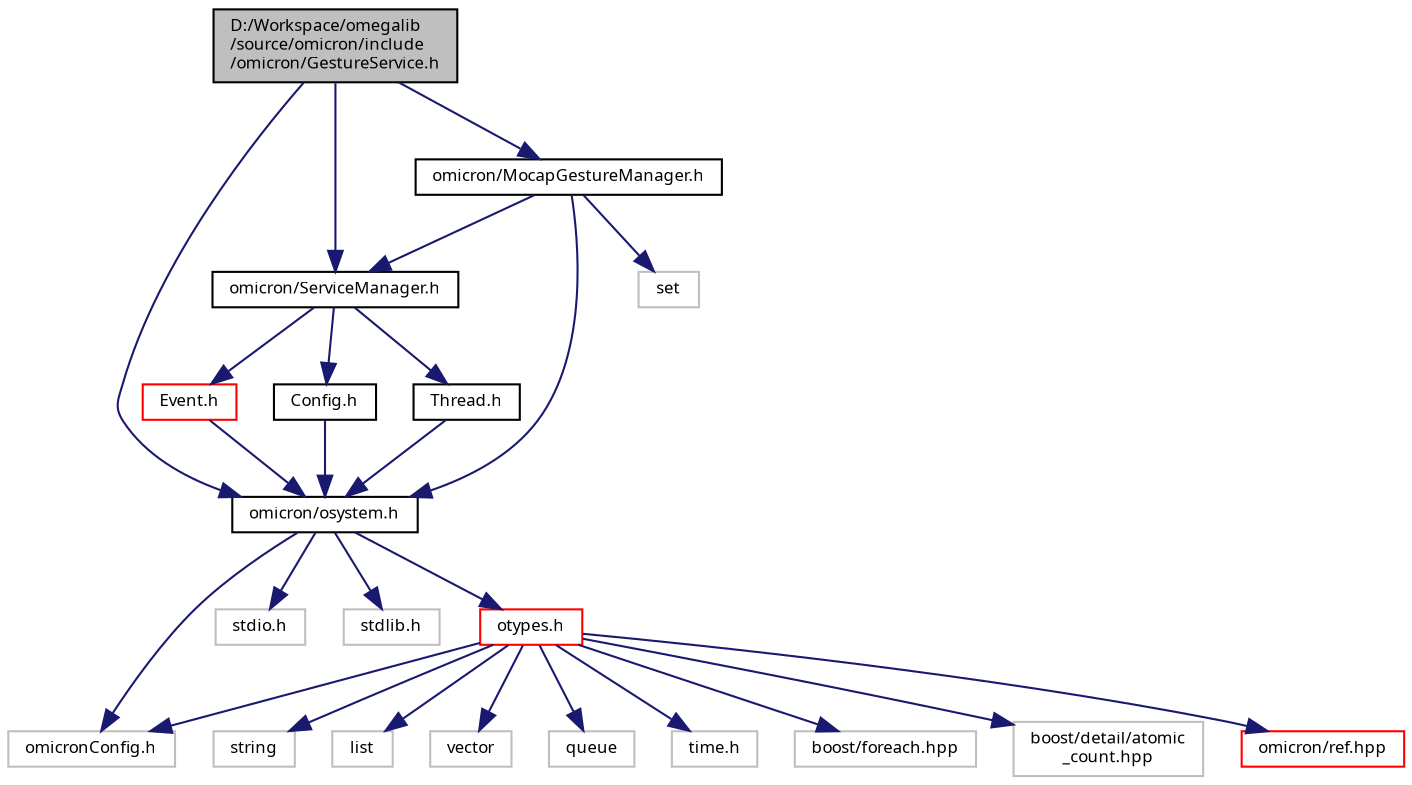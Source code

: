 digraph "D:/Workspace/omegalib/source/omicron/include/omicron/GestureService.h"
{
  bgcolor="transparent";
  edge [fontname="FreeSans.ttf",fontsize="8",labelfontname="FreeSans.ttf",labelfontsize="8"];
  node [fontname="FreeSans.ttf",fontsize="8",shape=record];
  Node1 [label="D:/Workspace/omegalib\l/source/omicron/include\l/omicron/GestureService.h",height=0.2,width=0.4,color="black", fillcolor="grey75", style="filled" fontcolor="black"];
  Node1 -> Node2 [color="midnightblue",fontsize="8",style="solid",fontname="FreeSans.ttf"];
  Node2 [label="omicron/osystem.h",height=0.2,width=0.4,color="black",URL="$omicron_2include_2omicron_2osystem_8h.html"];
  Node2 -> Node3 [color="midnightblue",fontsize="8",style="solid",fontname="FreeSans.ttf"];
  Node3 [label="omicronConfig.h",height=0.2,width=0.4,color="grey75"];
  Node2 -> Node4 [color="midnightblue",fontsize="8",style="solid",fontname="FreeSans.ttf"];
  Node4 [label="stdio.h",height=0.2,width=0.4,color="grey75"];
  Node2 -> Node5 [color="midnightblue",fontsize="8",style="solid",fontname="FreeSans.ttf"];
  Node5 [label="stdlib.h",height=0.2,width=0.4,color="grey75"];
  Node2 -> Node6 [color="midnightblue",fontsize="8",style="solid",fontname="FreeSans.ttf"];
  Node6 [label="otypes.h",height=0.2,width=0.4,color="red",URL="$omicron_2include_2omicron_2otypes_8h.html"];
  Node6 -> Node3 [color="midnightblue",fontsize="8",style="solid",fontname="FreeSans.ttf"];
  Node6 -> Node7 [color="midnightblue",fontsize="8",style="solid",fontname="FreeSans.ttf"];
  Node7 [label="string",height=0.2,width=0.4,color="grey75"];
  Node6 -> Node8 [color="midnightblue",fontsize="8",style="solid",fontname="FreeSans.ttf"];
  Node8 [label="list",height=0.2,width=0.4,color="grey75"];
  Node6 -> Node9 [color="midnightblue",fontsize="8",style="solid",fontname="FreeSans.ttf"];
  Node9 [label="vector",height=0.2,width=0.4,color="grey75"];
  Node6 -> Node10 [color="midnightblue",fontsize="8",style="solid",fontname="FreeSans.ttf"];
  Node10 [label="queue",height=0.2,width=0.4,color="grey75"];
  Node6 -> Node11 [color="midnightblue",fontsize="8",style="solid",fontname="FreeSans.ttf"];
  Node11 [label="time.h",height=0.2,width=0.4,color="grey75"];
  Node6 -> Node12 [color="midnightblue",fontsize="8",style="solid",fontname="FreeSans.ttf"];
  Node12 [label="boost/foreach.hpp",height=0.2,width=0.4,color="grey75"];
  Node6 -> Node13 [color="midnightblue",fontsize="8",style="solid",fontname="FreeSans.ttf"];
  Node13 [label="boost/detail/atomic\l_count.hpp",height=0.2,width=0.4,color="grey75"];
  Node6 -> Node14 [color="midnightblue",fontsize="8",style="solid",fontname="FreeSans.ttf"];
  Node14 [label="omicron/ref.hpp",height=0.2,width=0.4,color="red",URL="$ref_8hpp.html"];
  Node1 -> Node15 [color="midnightblue",fontsize="8",style="solid",fontname="FreeSans.ttf"];
  Node15 [label="omicron/ServiceManager.h",height=0.2,width=0.4,color="black",URL="$_service_manager_8h.html"];
  Node15 -> Node16 [color="midnightblue",fontsize="8",style="solid",fontname="FreeSans.ttf"];
  Node16 [label="Event.h",height=0.2,width=0.4,color="red",URL="$_event_8h.html"];
  Node16 -> Node2 [color="midnightblue",fontsize="8",style="solid",fontname="FreeSans.ttf"];
  Node15 -> Node17 [color="midnightblue",fontsize="8",style="solid",fontname="FreeSans.ttf"];
  Node17 [label="Config.h",height=0.2,width=0.4,color="black",URL="$_config_8h.html"];
  Node17 -> Node2 [color="midnightblue",fontsize="8",style="solid",fontname="FreeSans.ttf"];
  Node15 -> Node18 [color="midnightblue",fontsize="8",style="solid",fontname="FreeSans.ttf"];
  Node18 [label="Thread.h",height=0.2,width=0.4,color="black",URL="$_thread_8h.html"];
  Node18 -> Node2 [color="midnightblue",fontsize="8",style="solid",fontname="FreeSans.ttf"];
  Node1 -> Node19 [color="midnightblue",fontsize="8",style="solid",fontname="FreeSans.ttf"];
  Node19 [label="omicron/MocapGestureManager.h",height=0.2,width=0.4,color="black",URL="$_mocap_gesture_manager_8h.html"];
  Node19 -> Node2 [color="midnightblue",fontsize="8",style="solid",fontname="FreeSans.ttf"];
  Node19 -> Node15 [color="midnightblue",fontsize="8",style="solid",fontname="FreeSans.ttf"];
  Node19 -> Node20 [color="midnightblue",fontsize="8",style="solid",fontname="FreeSans.ttf"];
  Node20 [label="set",height=0.2,width=0.4,color="grey75"];
}
